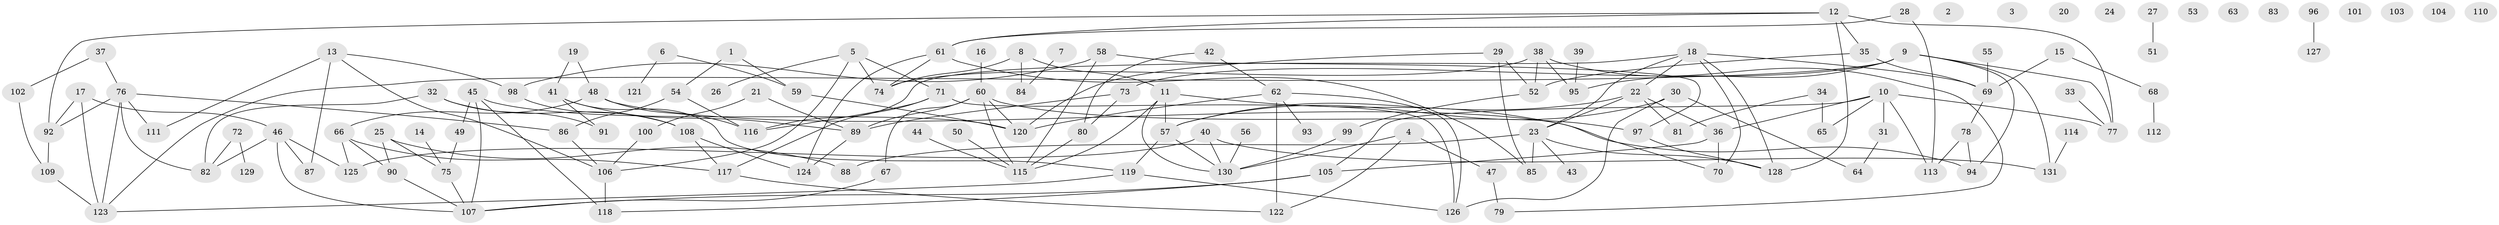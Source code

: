 // Generated by graph-tools (version 1.1) at 2025/39/03/09/25 04:39:23]
// undirected, 131 vertices, 183 edges
graph export_dot {
graph [start="1"]
  node [color=gray90,style=filled];
  1;
  2;
  3;
  4;
  5;
  6;
  7;
  8;
  9;
  10;
  11;
  12;
  13;
  14;
  15;
  16;
  17;
  18;
  19;
  20;
  21;
  22;
  23;
  24;
  25;
  26;
  27;
  28;
  29;
  30;
  31;
  32;
  33;
  34;
  35;
  36;
  37;
  38;
  39;
  40;
  41;
  42;
  43;
  44;
  45;
  46;
  47;
  48;
  49;
  50;
  51;
  52;
  53;
  54;
  55;
  56;
  57;
  58;
  59;
  60;
  61;
  62;
  63;
  64;
  65;
  66;
  67;
  68;
  69;
  70;
  71;
  72;
  73;
  74;
  75;
  76;
  77;
  78;
  79;
  80;
  81;
  82;
  83;
  84;
  85;
  86;
  87;
  88;
  89;
  90;
  91;
  92;
  93;
  94;
  95;
  96;
  97;
  98;
  99;
  100;
  101;
  102;
  103;
  104;
  105;
  106;
  107;
  108;
  109;
  110;
  111;
  112;
  113;
  114;
  115;
  116;
  117;
  118;
  119;
  120;
  121;
  122;
  123;
  124;
  125;
  126;
  127;
  128;
  129;
  130;
  131;
  1 -- 54;
  1 -- 59;
  4 -- 47;
  4 -- 122;
  4 -- 130;
  5 -- 26;
  5 -- 71;
  5 -- 74;
  5 -- 106;
  6 -- 59;
  6 -- 121;
  7 -- 84;
  8 -- 11;
  8 -- 74;
  8 -- 84;
  9 -- 73;
  9 -- 77;
  9 -- 94;
  9 -- 95;
  9 -- 123;
  9 -- 131;
  10 -- 31;
  10 -- 36;
  10 -- 65;
  10 -- 77;
  10 -- 105;
  10 -- 113;
  11 -- 57;
  11 -- 70;
  11 -- 115;
  11 -- 130;
  12 -- 35;
  12 -- 61;
  12 -- 77;
  12 -- 92;
  12 -- 128;
  13 -- 87;
  13 -- 98;
  13 -- 106;
  13 -- 111;
  14 -- 75;
  15 -- 68;
  15 -- 69;
  16 -- 60;
  17 -- 46;
  17 -- 92;
  17 -- 123;
  18 -- 22;
  18 -- 23;
  18 -- 69;
  18 -- 70;
  18 -- 116;
  18 -- 128;
  19 -- 41;
  19 -- 48;
  21 -- 89;
  21 -- 100;
  22 -- 23;
  22 -- 36;
  22 -- 57;
  22 -- 81;
  23 -- 43;
  23 -- 85;
  23 -- 88;
  23 -- 128;
  25 -- 75;
  25 -- 88;
  25 -- 90;
  27 -- 51;
  28 -- 61;
  28 -- 113;
  29 -- 52;
  29 -- 85;
  29 -- 120;
  30 -- 57;
  30 -- 64;
  30 -- 126;
  31 -- 64;
  32 -- 82;
  32 -- 91;
  32 -- 108;
  33 -- 77;
  34 -- 65;
  34 -- 81;
  35 -- 52;
  35 -- 69;
  36 -- 70;
  36 -- 105;
  37 -- 76;
  37 -- 102;
  38 -- 52;
  38 -- 74;
  38 -- 79;
  38 -- 95;
  39 -- 95;
  40 -- 125;
  40 -- 130;
  40 -- 131;
  41 -- 89;
  41 -- 91;
  41 -- 119;
  42 -- 62;
  42 -- 80;
  44 -- 115;
  45 -- 49;
  45 -- 107;
  45 -- 118;
  45 -- 120;
  46 -- 82;
  46 -- 87;
  46 -- 107;
  46 -- 125;
  47 -- 79;
  48 -- 66;
  48 -- 94;
  48 -- 116;
  49 -- 75;
  50 -- 115;
  52 -- 99;
  54 -- 86;
  54 -- 116;
  55 -- 69;
  56 -- 130;
  57 -- 119;
  57 -- 130;
  58 -- 97;
  58 -- 98;
  58 -- 115;
  59 -- 120;
  60 -- 67;
  60 -- 89;
  60 -- 97;
  60 -- 115;
  60 -- 120;
  61 -- 74;
  61 -- 85;
  61 -- 124;
  62 -- 93;
  62 -- 120;
  62 -- 122;
  62 -- 126;
  66 -- 90;
  66 -- 117;
  66 -- 125;
  67 -- 107;
  68 -- 112;
  69 -- 78;
  71 -- 116;
  71 -- 117;
  71 -- 126;
  72 -- 82;
  72 -- 129;
  73 -- 80;
  73 -- 89;
  75 -- 107;
  76 -- 82;
  76 -- 86;
  76 -- 92;
  76 -- 111;
  76 -- 123;
  78 -- 94;
  78 -- 113;
  80 -- 115;
  86 -- 106;
  89 -- 124;
  90 -- 107;
  92 -- 109;
  96 -- 127;
  97 -- 128;
  98 -- 108;
  99 -- 130;
  100 -- 106;
  102 -- 109;
  105 -- 107;
  105 -- 118;
  106 -- 118;
  108 -- 117;
  108 -- 124;
  109 -- 123;
  114 -- 131;
  117 -- 122;
  119 -- 123;
  119 -- 126;
}
